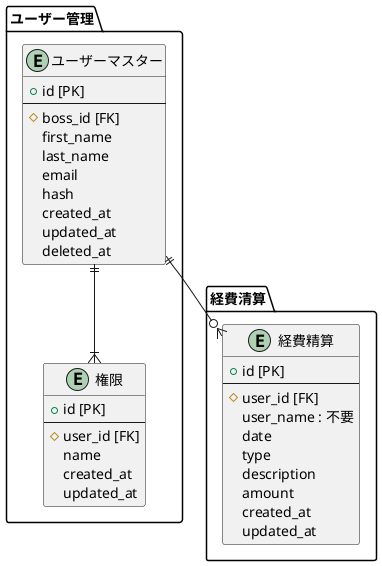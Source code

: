 @startuml

package 経費清算 as expense_system {
  entity "経費精算" as expense {
    + id [PK]
    --
    # user_id [FK]
    user_name : 不要
    date
    type
    description
    amount
    created_at
    updated_at
  }
}

package ユーザー管理 as user_management {
  entity "ユーザーマスター" as user {
    + id [PK]
    --
    # boss_id [FK]
    first_name
    last_name
    email
    hash
    created_at
    updated_at
    deleted_at
  }

  entity "権限" as role {
    + id [PK]
    --
    # user_id [FK]
    name
    created_at
    updated_at
  }
}

  user ||--|{ role
  user ||--o{ expense

@enduml